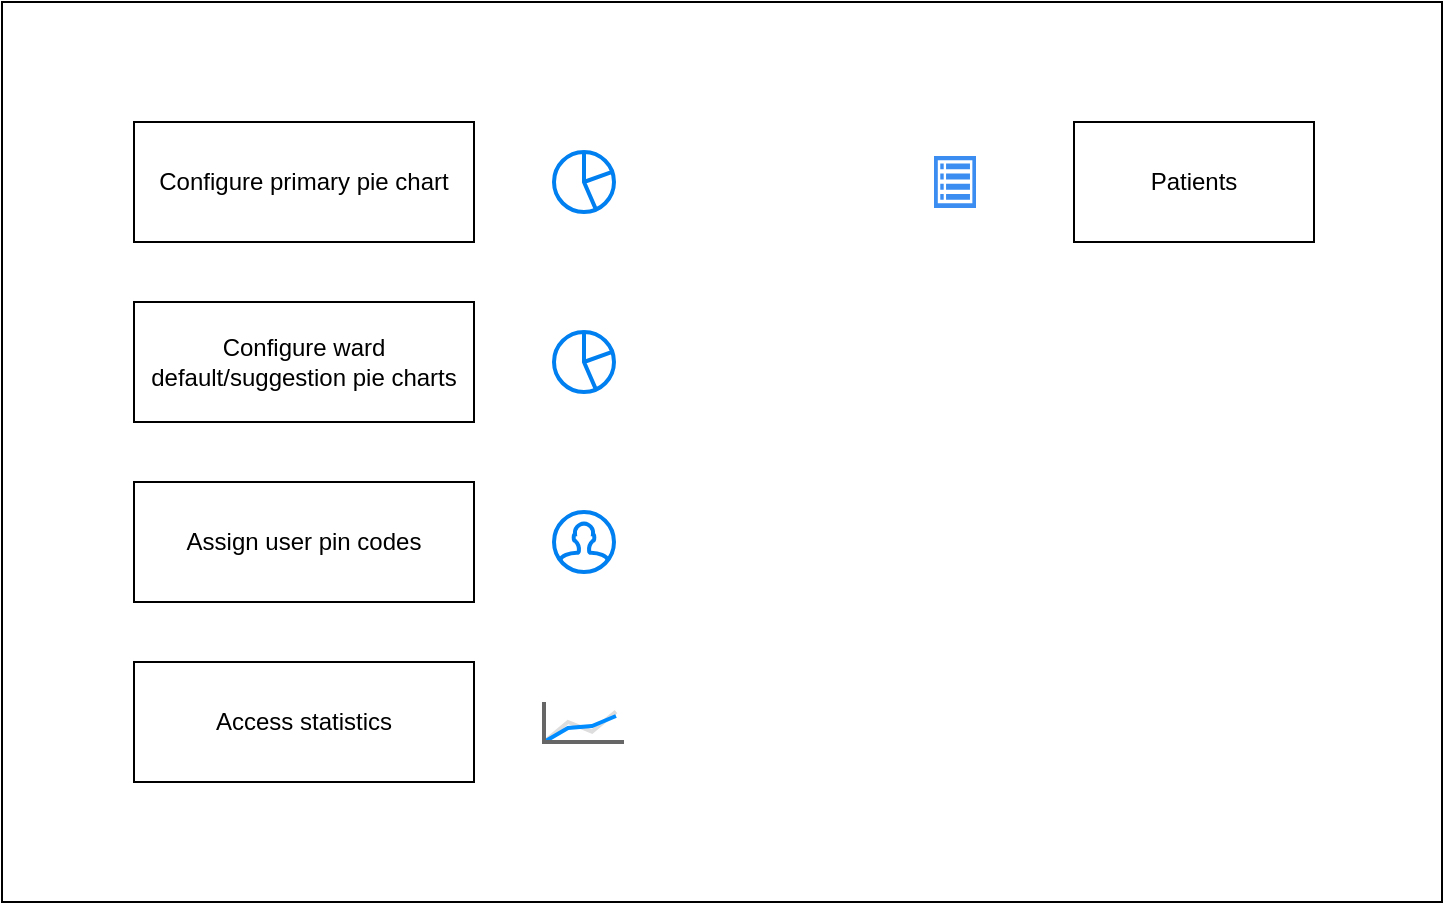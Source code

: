 <mxfile version="13.9.9" type="device"><diagram id="cHm9zksQPygniSlUBS6W" name="Page-1"><mxGraphModel dx="1024" dy="600" grid="1" gridSize="10" guides="1" tooltips="1" connect="1" arrows="1" fold="1" page="1" pageScale="1" pageWidth="827" pageHeight="1169" math="0" shadow="0"><root><mxCell id="0"/><mxCell id="1" parent="0"/><mxCell id="aSvgF0pyUJ3BolT4oC-r-1" value="" style="rounded=0;whiteSpace=wrap;html=1;" parent="1" vertex="1"><mxGeometry x="54" y="90" width="720" height="450" as="geometry"/></mxCell><mxCell id="aSvgF0pyUJ3BolT4oC-r-2" value="Configure primary pie chart" style="rounded=0;whiteSpace=wrap;html=1;" parent="1" vertex="1"><mxGeometry x="120" y="150" width="170" height="60" as="geometry"/></mxCell><mxCell id="aSvgF0pyUJ3BolT4oC-r-3" value="Assign user pin codes" style="rounded=0;whiteSpace=wrap;html=1;" parent="1" vertex="1"><mxGeometry x="120" y="330" width="170" height="60" as="geometry"/></mxCell><mxCell id="aSvgF0pyUJ3BolT4oC-r-4" value="Access statistics" style="rounded=0;whiteSpace=wrap;html=1;" parent="1" vertex="1"><mxGeometry x="120" y="420" width="170" height="60" as="geometry"/></mxCell><mxCell id="aSvgF0pyUJ3BolT4oC-r-5" value="" style="html=1;verticalLabelPosition=bottom;align=center;labelBackgroundColor=#ffffff;verticalAlign=top;strokeWidth=2;strokeColor=#0080F0;shadow=0;dashed=0;shape=mxgraph.ios7.icons.pie_chart;" parent="1" vertex="1"><mxGeometry x="330" y="165" width="30" height="30" as="geometry"/></mxCell><mxCell id="aSvgF0pyUJ3BolT4oC-r-6" value="" style="html=1;verticalLabelPosition=bottom;align=center;labelBackgroundColor=#ffffff;verticalAlign=top;strokeWidth=2;strokeColor=#0080F0;shadow=0;dashed=0;shape=mxgraph.ios7.icons.user;" parent="1" vertex="1"><mxGeometry x="330" y="345" width="30" height="30" as="geometry"/></mxCell><mxCell id="aSvgF0pyUJ3BolT4oC-r-7" value="Configure ward default/suggestion pie charts" style="rounded=0;whiteSpace=wrap;html=1;" parent="1" vertex="1"><mxGeometry x="120" y="240" width="170" height="60" as="geometry"/></mxCell><mxCell id="aSvgF0pyUJ3BolT4oC-r-8" value="" style="html=1;verticalLabelPosition=bottom;align=center;labelBackgroundColor=#ffffff;verticalAlign=top;strokeWidth=2;strokeColor=#0080F0;shadow=0;dashed=0;shape=mxgraph.ios7.icons.pie_chart;" parent="1" vertex="1"><mxGeometry x="330" y="255" width="30" height="30" as="geometry"/></mxCell><mxCell id="aSvgF0pyUJ3BolT4oC-r-9" value="" style="verticalLabelPosition=bottom;shadow=0;dashed=0;align=center;html=1;verticalAlign=top;strokeWidth=1;shape=mxgraph.mockup.graphics.lineChart;strokeColor=none;strokeColor2=#666666;strokeColor3=#008cff;strokeColor4=#dddddd;" parent="1" vertex="1"><mxGeometry x="325" y="440" width="40" height="20" as="geometry"/></mxCell><mxCell id="hVSVxlwWf7n6x1mZUfx--1" value="Patients" style="rounded=0;whiteSpace=wrap;html=1;" parent="1" vertex="1"><mxGeometry x="590" y="150" width="120" height="60" as="geometry"/></mxCell><mxCell id="hVSVxlwWf7n6x1mZUfx--3" value="" style="html=1;aspect=fixed;strokeColor=none;shadow=0;align=center;verticalAlign=top;fillColor=#3B8DF1;shape=mxgraph.gcp2.view_list" parent="1" vertex="1"><mxGeometry x="520" y="167.03" width="21" height="25.93" as="geometry"/></mxCell></root></mxGraphModel></diagram></mxfile>